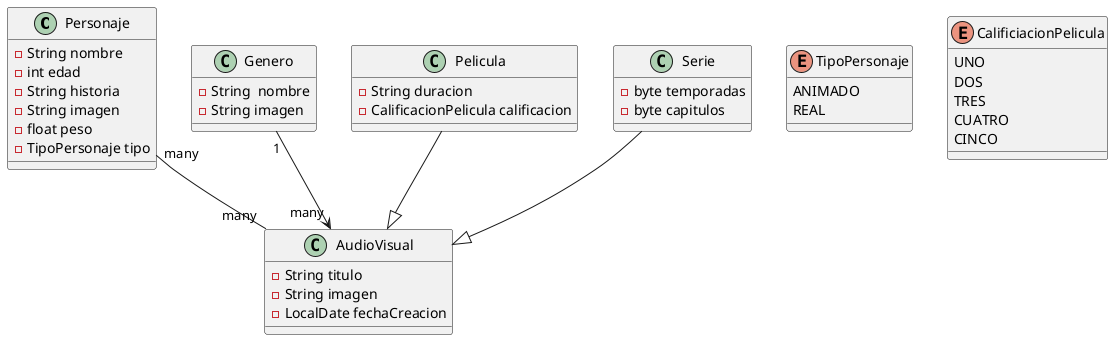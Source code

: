 @startuml
Personaje "many" -- "many" AudioVisual
Genero  "1" --> "many" AudioVisual
Pelicula  --|> AudioVisual
Serie     --|> AudioVisual
 class Personaje {
    - String nombre
    - int edad
    - String historia
    - String imagen
    - float peso
    - TipoPersonaje tipo
}

 class Genero {
     - String  nombre
     - String imagen
}

 class Pelicula {
    - String duracion
    - CalificacionPelicula calificacion
}
class Serie{
 - byte temporadas
 - byte capitulos
}


class AudioVisual {
    - String titulo
    - String imagen
    - LocalDate fechaCreacion
}


enum TipoPersonaje {
    ANIMADO
    REAL
}

enum CalificiacionPelicula {
    UNO
    DOS
    TRES
    CUATRO
    CINCO
}


@enduml